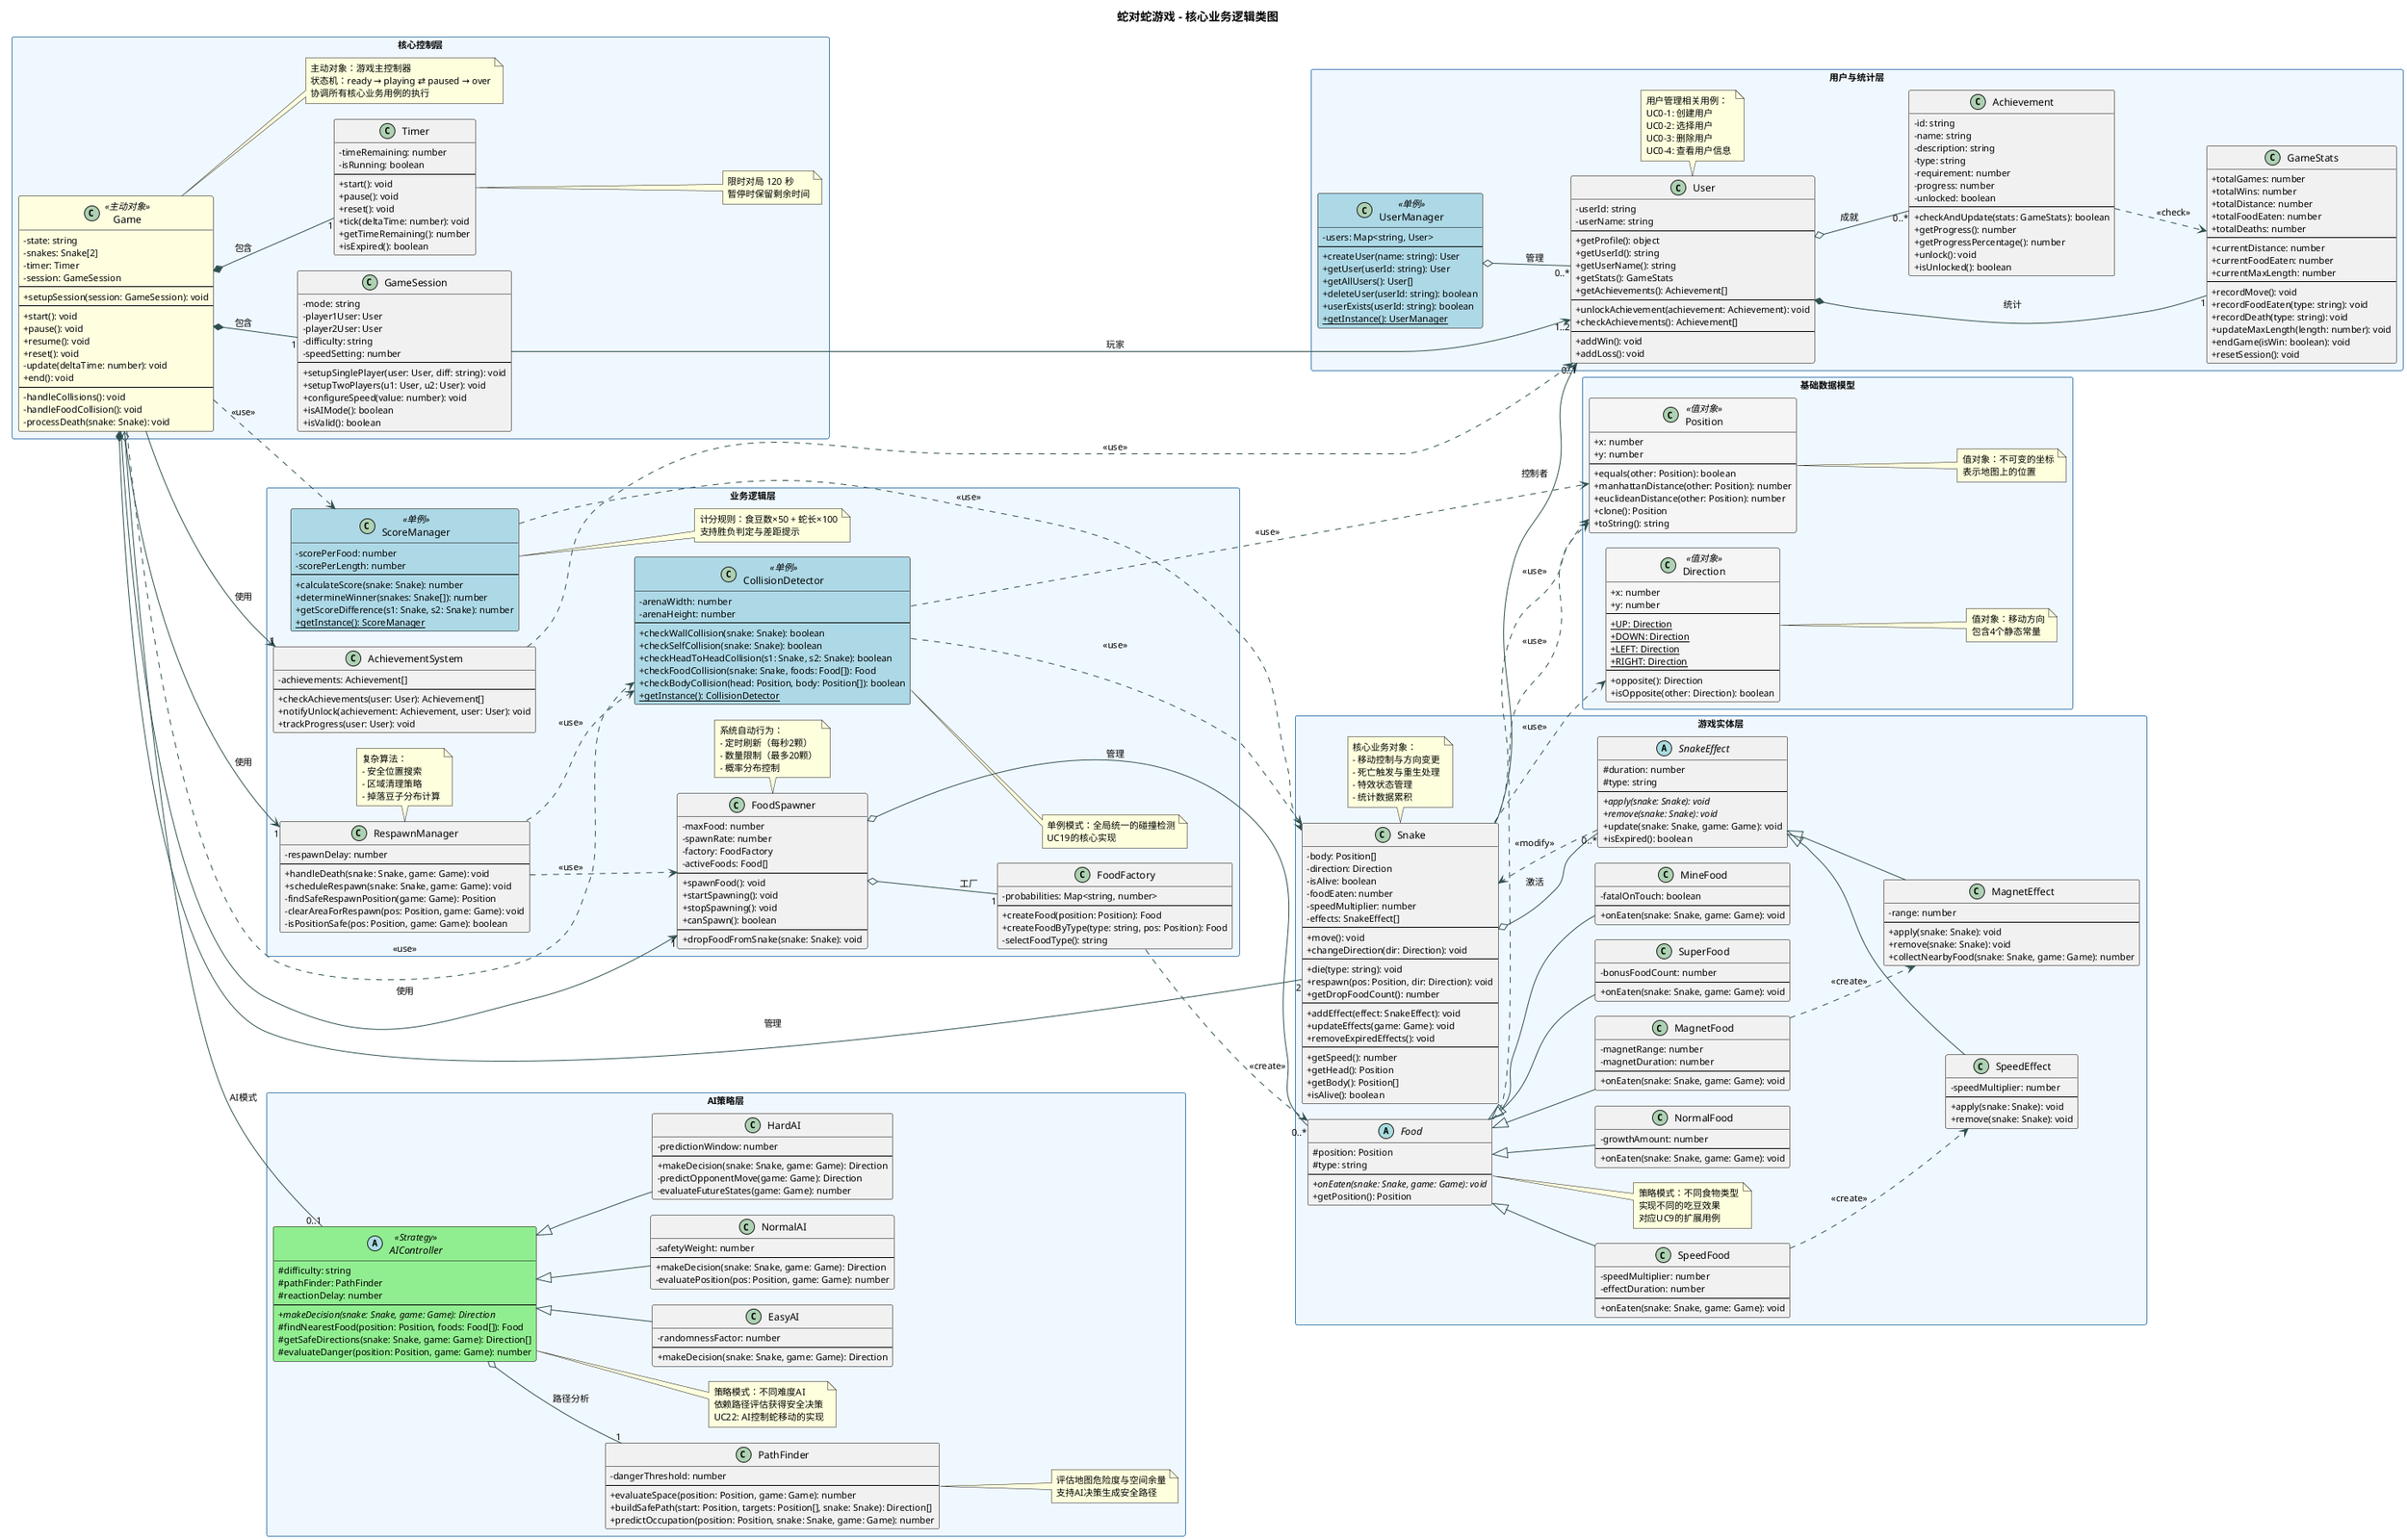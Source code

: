 @startuml 蛇对蛇游戏类图

left to right direction
!pragma layout smetana

title 蛇对蛇游戏 - 核心业务逻辑类图
' 基于需求分析报告与用例建模，聚焦核心业务逻辑

' 样式配置
skinparam classAttributeIconSize 0
skinparam groupInheritance 3
skinparam linetype ortho
skinparam nodesep 60
skinparam ranksep 80
skinparam packageStyle rectangle
skinparam shadowing false

' 字体配置
skinparam defaultFontSize 11
skinparam classFontSize 12
skinparam packageFontSize 13

' 颜色配置
skinparam class {
    BackgroundColor<<主动对象>> LightYellow
    BackgroundColor<<单例>> LightBlue
    BackgroundColor<<Strategy>> LightGreen
    BackgroundColor<<值对象>> WhiteSmoke
    BorderColor Black
    ArrowColor DarkSlateGray
}

skinparam package {
    BackgroundColor AliceBlue
    BorderColor SteelBlue
    FontStyle bold
}

' ============================================
' 核心控制层 - 对应UC4-UC8: 游戏控制与进行
' ============================================
package "核心控制层" <<Rectangle>> {
    class Game <<主动对象>> {
        - state: string
        - snakes: Snake[2]
        - timer: Timer
        - session: GameSession
        --
        ' UC1/UC3: 会话配置
        + setupSession(session: GameSession): void
        --
        ' UC4: 开始游戏
        + start(): void
        ' UC5: 暂停/继续游戏
        + pause(): void
        + resume(): void
        ' UC6: 重置游戏
        + reset(): void
        ' UC8: 游戏进行（主循环）
        - update(deltaTime: number): void
        + end(): void
        --
        ' 核心业务协调
        - handleCollisions(): void
        - handleFoodCollision(): void
        - processDeath(snake: Snake): void
    }
    
    class Timer {
        - timeRemaining: number
        - isRunning: boolean
        --
        ' UC8: 2分钟倒计时监控
        + start(): void
        + pause(): void
        + reset(): void
        + tick(deltaTime: number): void
        + getTimeRemaining(): number
        + isExpired(): boolean
    }
    
    note right of Timer
        限时对局 120 秒
        暂停时保留剩余时间
    end note
    
    class GameSession {
        - mode: string
        - player1User: User
        - player2User: User
        - difficulty: string
        - speedSetting: number
        --
        ' UC1: 选择游戏模式
        + setupSinglePlayer(user: User, diff: string): void
        + setupTwoPlayers(u1: User, u2: User): void
        ' UC2: 设置游戏速度
        + configureSpeed(value: number): void
        + isAIMode(): boolean
        + isValid(): boolean
    }
    
    note right of Game
        主动对象：游戏主控制器
        状态机：ready → playing ⇄ paused → over
        协调所有核心业务用例的执行
    end note
}

' ============================================
' 游戏实体层 - 对应领域模型
' ============================================
package "游戏实体层" <<Rectangle>> {
    class Snake {
        - body: Position[]
        - direction: Direction
        - isAlive: boolean
        - foodEaten: number
        - speedMultiplier: number
        - effects: SnakeEffect[]
        --
        ' UC7: 控制蛇移动
        + move(): void
        + changeDirection(dir: Direction): void
        --
        ' UC10: 死亡与重生
        + die(type: string): void
        + respawn(pos: Position, dir: Direction): void
        + getDropFoodCount(): number
        --
        ' 特效管理
        + addEffect(effect: SnakeEffect): void
        + updateEffects(game: Game): void
        + removeExpiredEffects(): void
        --
        ' 查询方法
        + getSpeed(): number
        + getHead(): Position
        + getBody(): Position[]
        + isAlive(): boolean
    }
    
    abstract class Food {
        # position: Position
        # type: string
        --
        ' UC9: 吃豆子核心逻辑
        + {abstract} onEaten(snake: Snake, game: Game): void
        + getPosition(): Position
    }
    
    class NormalFood {
        - growthAmount: number
        --
        + onEaten(snake: Snake, game: Game): void
    }
    
    class SpeedFood {
        ' UC11: 加速效果
        - speedMultiplier: number
        - effectDuration: number
        --
        + onEaten(snake: Snake, game: Game): void
    }
    
    class SuperFood {
        ' UC12: 超级豆子效果
        - bonusFoodCount: number
        --
        + onEaten(snake: Snake, game: Game): void
    }
    
    class MineFood {
        ' UC13: 触碰地雷
        - fatalOnTouch: boolean
        --
        + onEaten(snake: Snake, game: Game): void
    }
    
    class MagnetFood {
        ' UC14: 磁铁吸取效果
        - magnetRange: number
        - magnetDuration: number
        --
        + onEaten(snake: Snake, game: Game): void
    }
    
    abstract class SnakeEffect {
        # duration: number
        # type: string
        --
        + {abstract} apply(snake: Snake): void
        + {abstract} remove(snake: Snake): void
        + update(snake: Snake, game: Game): void
        + isExpired(): boolean
    }
    
    class SpeedEffect {
        - speedMultiplier: number
        --
        + apply(snake: Snake): void
        + remove(snake: Snake): void
    }
    
    class MagnetEffect {
        - range: number
        --
        + apply(snake: Snake): void
        + remove(snake: Snake): void
        + collectNearbyFood(snake: Snake, game: Game): number
    }
    
    note bottom of Snake
        核心业务对象：
        - 移动控制与方向变更
        - 死亡触发与重生处理
        - 特效状态管理
        - 统计数据累积
    end note
    
    note right of Food
        策略模式：不同食物类型
        实现不同的吃豆效果
        对应UC9的扩展用例
    end note
}

' ============================================
' 业务逻辑层 - 算法复杂的核心服务
' ============================================
package "业务逻辑层" <<Rectangle>> {
    class CollisionDetector <<单例>> {
        - arenaWidth: number
        - arenaHeight: number
        --
        ' UC19: 碰撞检测（持续监控）
        + checkWallCollision(snake: Snake): boolean
        + checkSelfCollision(snake: Snake): boolean
        + checkHeadToHeadCollision(s1: Snake, s2: Snake): boolean
        + checkFoodCollision(snake: Snake, foods: Food[]): Food
        + checkBodyCollision(head: Position, body: Position[]): boolean
        + {static} getInstance(): CollisionDetector
    }
    
    class FoodSpawner {
        - maxFood: number
        - spawnRate: number
        - factory: FoodFactory
        - activeFoods: Food[]
        --
        ' UC18: 豆子刷新（系统自动行为）
        + spawnFood(): void
        + startSpawning(): void
        + stopSpawning(): void
        + canSpawn(): boolean
        --
        ' UC21: 死亡掉落豆子
        + dropFoodFromSnake(snake: Snake): void
    }
    
    class FoodFactory {
        - probabilities: Map<string, number>
        --
        + createFood(position: Position): Food
        + createFoodByType(type: string, pos: Position): Food
        - selectFoodType(): string
    }
    
    class RespawnManager {
        - respawnDelay: number
        --
        ' UC10: 处理死亡与重生（复杂算法）
        + handleDeath(snake: Snake, game: Game): void
        + scheduleRespawn(snake: Snake, game: Game): void
        - findSafeRespawnPosition(game: Game): Position
        - clearAreaForRespawn(pos: Position, game: Game): void
        - isPositionSafe(pos: Position, game: Game): boolean
    }
    
    class ScoreManager <<单例>> {
        - scorePerFood: number
        - scorePerLength: number
        --
        ' UC20: 更新分数（计算逻辑）
        + calculateScore(snake: Snake): number
        + determineWinner(snakes: Snake[]): number
        + getScoreDifference(s1: Snake, s2: Snake): number
        + {static} getInstance(): ScoreManager
    }
    
    note right of ScoreManager
        计分规则：食豆数×50 + 蛇长×100
        支持胜负判定与差距提示
    end note
    
    class AchievementSystem {
        - achievements: Achievement[]
        --
        ' UC16-3: 成就解锁通知
        + checkAchievements(user: User): Achievement[]
        + notifyUnlock(achievement: Achievement, user: User): void
        + trackProgress(user: User): void
    }
    
    note right of CollisionDetector
        单例模式：全局统一的碰撞检测
        UC19的核心实现
    end note
    
    note bottom of RespawnManager
        复杂算法：
        - 安全位置搜索
        - 区域清理策略
        - 掉落豆子分布计算
    end note
    
    note bottom of FoodSpawner
        系统自动行为：
        - 定时刷新（每秒2颗）
        - 数量限制（最多20颗）
        - 概率分布控制
    end note
}

' ============================================
' AI策略层 - 对应UC22: AI控制蛇移动
' ============================================
package "AI策略层" <<Rectangle>> {
    abstract class AIController <<Strategy>> {
        # difficulty: string
        # pathFinder: PathFinder
        # reactionDelay: number
        --
        ' UC22: AI控制蛇移动（算法复杂）
        + {abstract} makeDecision(snake: Snake, game: Game): Direction
        # findNearestFood(position: Position, foods: Food[]): Food
        # getSafeDirections(snake: Snake, game: Game): Direction[]
        # evaluateDanger(position: Position, game: Game): number
    }
    
    class EasyAI {
        - randomnessFactor: number
        --
        + makeDecision(snake: Snake, game: Game): Direction
    }
    
    class NormalAI {
        - safetyWeight: number
        --
        + makeDecision(snake: Snake, game: Game): Direction
        - evaluatePosition(pos: Position, game: Game): number
    }
    
    class HardAI {
        - predictionWindow: number
        --
        + makeDecision(snake: Snake, game: Game): Direction
        - predictOpponentMove(game: Game): Direction
        - evaluateFutureStates(game: Game): number
    }

    class PathFinder {
        - dangerThreshold: number
        --
        + evaluateSpace(position: Position, game: Game): number
        + buildSafePath(start: Position, targets: Position[], snake: Snake): Direction[]
        + predictOccupation(position: Position, snake: Snake, game: Game): number
    }
    
    note right of PathFinder
        评估地图危险度与空间余量
        支持AI决策生成安全路径
    end note
    
    note right of AIController
        策略模式：不同难度AI
        依赖路径评估获得安全决策
        UC22: AI控制蛇移动的实现
    end note
}

' ============================================
' 用户与统计层 - 对应UC0-x: 用户管理
' ============================================
package "用户与统计层" <<Rectangle>> {
    class User {
        - userId: string
        - userName: string
        --
        ' UC0-4: 查看用户信息
        + getProfile(): object
        + getUserId(): string
        + getUserName(): string
        + getStats(): GameStats
        + getAchievements(): Achievement[]
        --
        ' 成就管理
        + unlockAchievement(achievement: Achievement): void
        + checkAchievements(): Achievement[]
        --
        ' 游戏结果
        + addWin(): void
        + addLoss(): void
    }
    
    class GameStats {
        ' 跨局累积统计
        + totalGames: number
        + totalWins: number
        + totalDistance: number
        + totalFoodEaten: number
        + totalDeaths: number
        --
        ' 单局统计
        + currentDistance: number
        + currentFoodEaten: number
        + currentMaxLength: number
        --
        + recordMove(): void
        + recordFoodEaten(type: string): void
        + recordDeath(type: string): void
        + updateMaxLength(length: number): void
        + endGame(isWin: boolean): void
        + resetSession(): void
    }
    
    class Achievement {
        - id: string
        - name: string
        - description: string
        - type: string
        - requirement: number
        - progress: number
        - unlocked: boolean
        --
        ' UC16-2: 查看成就进度
        + checkAndUpdate(stats: GameStats): boolean
        + getProgress(): number
        + getProgressPercentage(): number
        + unlock(): void
        + isUnlocked(): boolean
    }
    
    class UserManager <<单例>> {
        - users: Map<string, User>
        --
        ' UC0-1: 创建用户
        + createUser(name: string): User
        ' UC0-2: 选择用户
        + getUser(userId: string): User
        + getAllUsers(): User[]
        ' UC0-3: 删除用户
        + deleteUser(userId: string): boolean
        + userExists(userId: string): boolean
        + {static} getInstance(): UserManager
    }
    
    note bottom of User
        用户管理相关用例：
        UC0-1: 创建用户
        UC0-2: 选择用户
        UC0-3: 删除用户
        UC0-4: 查看用户信息
    end note
}

' ============================================
' 基础数据模型
' ============================================
package "基础数据模型" <<Rectangle>> {
    class Position <<值对象>> {
        + x: number
        + y: number
        --
        + equals(other: Position): boolean
        + manhattanDistance(other: Position): number
        + euclideanDistance(other: Position): number
        + clone(): Position
        + toString(): string
    }
    
    class Direction <<值对象>> {
        + x: number
        + y: number
        --
        + {static} UP: Direction
        + {static} DOWN: Direction
        + {static} LEFT: Direction
        + {static} RIGHT: Direction
        --
        + opposite(): Direction
        + isOpposite(other: Direction): boolean
    }
    
    note right of Position
        值对象：不可变的坐标
        表示地图上的位置
    end note
    
    note right of Direction
        值对象：移动方向
        包含4个静态常量
    end note
}

' ============================================
' 关系定义
' ============================================

' === 核心控制层关系 ===
Game *-- "1" Timer : 包含
Game *-- "1" GameSession : 包含
Game *-- "2" Snake : 管理
Game ..> CollisionDetector : <<use>>
Game ..> ScoreManager : <<use>>
Game --> "1" FoodSpawner : 使用
Game --> "1" RespawnManager : 使用
Game --> "1" AchievementSystem : 使用
Game o-- "0..1" AIController : AI模式

GameSession --> "1..2" User : 玩家

' === 游戏实体层关系 ===
Snake --> "0..1" User : 控制者
Snake ..> Position : <<use>>
Snake ..> Direction : <<use>>
Snake o-- "0..*" SnakeEffect : 激活

Food ..> Position : <<use>>
Food <|-- NormalFood
Food <|-- SpeedFood
Food <|-- SuperFood
Food <|-- MineFood
Food <|-- MagnetFood

SnakeEffect <|-- SpeedEffect
SnakeEffect <|-- MagnetEffect

' === 业务逻辑层关系 ===
FoodSpawner o-- "1" FoodFactory : 工厂
FoodSpawner o-- "0..*" Food : 管理
FoodFactory ..> Food : <<create>>

RespawnManager ..> CollisionDetector : <<use>>
RespawnManager ..> FoodSpawner : <<use>>
ScoreManager ..> Snake : <<use>>
AchievementSystem ..> User : <<use>>
CollisionDetector ..> Snake : <<use>>
CollisionDetector ..> Position : <<use>>

' === AI策略层关系 ===
AIController <|-- EasyAI
AIController <|-- NormalAI
AIController <|-- HardAI
AIController o-- "1" PathFinder : 路径分析

' === 用户与统计层关系 ===
User *-- "1" GameStats : 统计
User o-- "0..*" Achievement : 成就
UserManager o-- "0..*" User : 管理

' === 特效交互 ===
SnakeEffect ..> Snake : <<modify>>
SpeedFood ..> SpeedEffect : <<create>>
MagnetFood ..> MagnetEffect : <<create>>

' === 统计数据流 ===
Achievement ..> GameStats : <<check>>

' ============================================
' 布局提示（优化排版）
' ============================================
Game -[hidden]right- Snake
Timer -[hidden]right- GameSession
CollisionDetector -[hidden]right- FoodSpawner
User -[hidden]right- GameStats
Position -[hidden]right- Direction

@enduml
